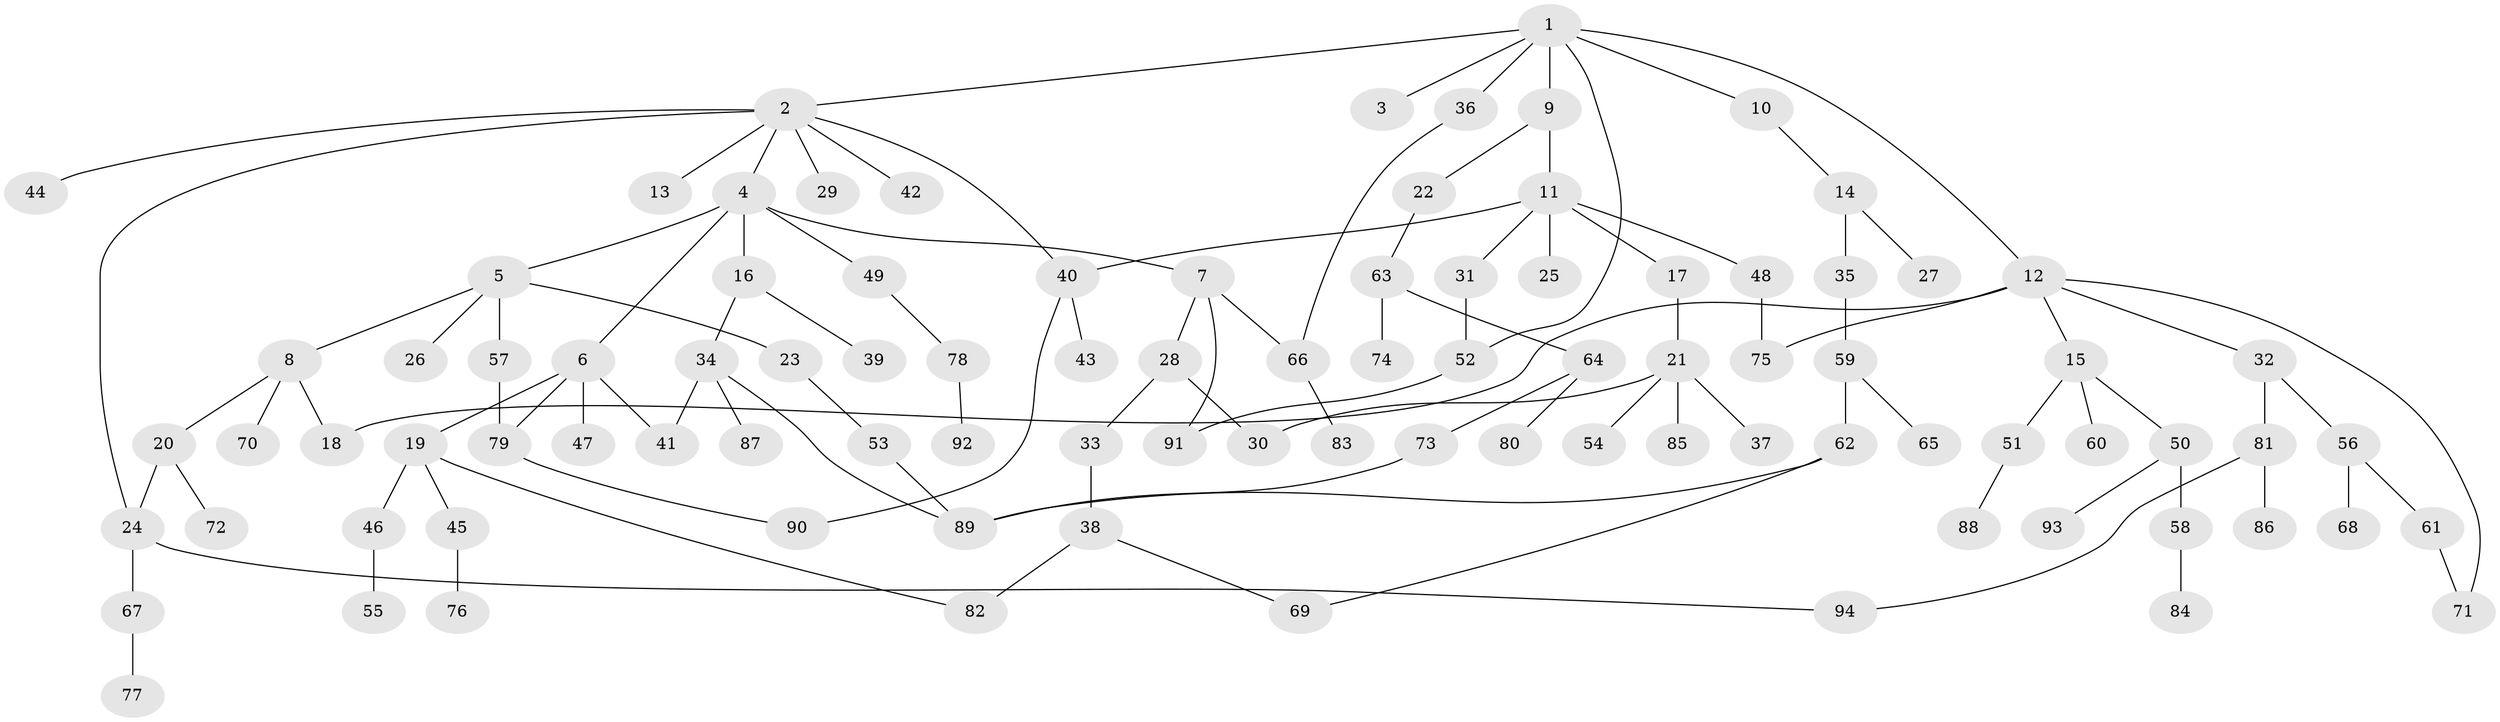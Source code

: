 // coarse degree distribution, {8: 0.015625, 7: 0.046875, 1: 0.40625, 5: 0.046875, 4: 0.09375, 2: 0.203125, 6: 0.03125, 3: 0.15625}
// Generated by graph-tools (version 1.1) at 2025/41/03/06/25 10:41:29]
// undirected, 94 vertices, 111 edges
graph export_dot {
graph [start="1"]
  node [color=gray90,style=filled];
  1;
  2;
  3;
  4;
  5;
  6;
  7;
  8;
  9;
  10;
  11;
  12;
  13;
  14;
  15;
  16;
  17;
  18;
  19;
  20;
  21;
  22;
  23;
  24;
  25;
  26;
  27;
  28;
  29;
  30;
  31;
  32;
  33;
  34;
  35;
  36;
  37;
  38;
  39;
  40;
  41;
  42;
  43;
  44;
  45;
  46;
  47;
  48;
  49;
  50;
  51;
  52;
  53;
  54;
  55;
  56;
  57;
  58;
  59;
  60;
  61;
  62;
  63;
  64;
  65;
  66;
  67;
  68;
  69;
  70;
  71;
  72;
  73;
  74;
  75;
  76;
  77;
  78;
  79;
  80;
  81;
  82;
  83;
  84;
  85;
  86;
  87;
  88;
  89;
  90;
  91;
  92;
  93;
  94;
  1 -- 2;
  1 -- 3;
  1 -- 9;
  1 -- 10;
  1 -- 12;
  1 -- 36;
  1 -- 52;
  2 -- 4;
  2 -- 13;
  2 -- 24;
  2 -- 29;
  2 -- 42;
  2 -- 44;
  2 -- 40;
  4 -- 5;
  4 -- 6;
  4 -- 7;
  4 -- 16;
  4 -- 49;
  5 -- 8;
  5 -- 23;
  5 -- 26;
  5 -- 57;
  6 -- 19;
  6 -- 47;
  6 -- 79;
  6 -- 41;
  7 -- 28;
  7 -- 66;
  7 -- 91;
  8 -- 20;
  8 -- 70;
  8 -- 18;
  9 -- 11;
  9 -- 22;
  10 -- 14;
  11 -- 17;
  11 -- 25;
  11 -- 31;
  11 -- 40;
  11 -- 48;
  12 -- 15;
  12 -- 18;
  12 -- 32;
  12 -- 75;
  12 -- 71;
  14 -- 27;
  14 -- 35;
  15 -- 50;
  15 -- 51;
  15 -- 60;
  16 -- 34;
  16 -- 39;
  17 -- 21;
  19 -- 45;
  19 -- 46;
  19 -- 82;
  20 -- 72;
  20 -- 24;
  21 -- 30;
  21 -- 37;
  21 -- 54;
  21 -- 85;
  22 -- 63;
  23 -- 53;
  24 -- 67;
  24 -- 94;
  28 -- 33;
  28 -- 30;
  31 -- 52;
  32 -- 56;
  32 -- 81;
  33 -- 38;
  34 -- 41;
  34 -- 87;
  34 -- 89;
  35 -- 59;
  36 -- 66;
  38 -- 69;
  38 -- 82;
  40 -- 43;
  40 -- 90;
  45 -- 76;
  46 -- 55;
  48 -- 75;
  49 -- 78;
  50 -- 58;
  50 -- 93;
  51 -- 88;
  52 -- 91;
  53 -- 89;
  56 -- 61;
  56 -- 68;
  57 -- 79;
  58 -- 84;
  59 -- 62;
  59 -- 65;
  61 -- 71;
  62 -- 89;
  62 -- 69;
  63 -- 64;
  63 -- 74;
  64 -- 73;
  64 -- 80;
  66 -- 83;
  67 -- 77;
  73 -- 89;
  78 -- 92;
  79 -- 90;
  81 -- 86;
  81 -- 94;
}
